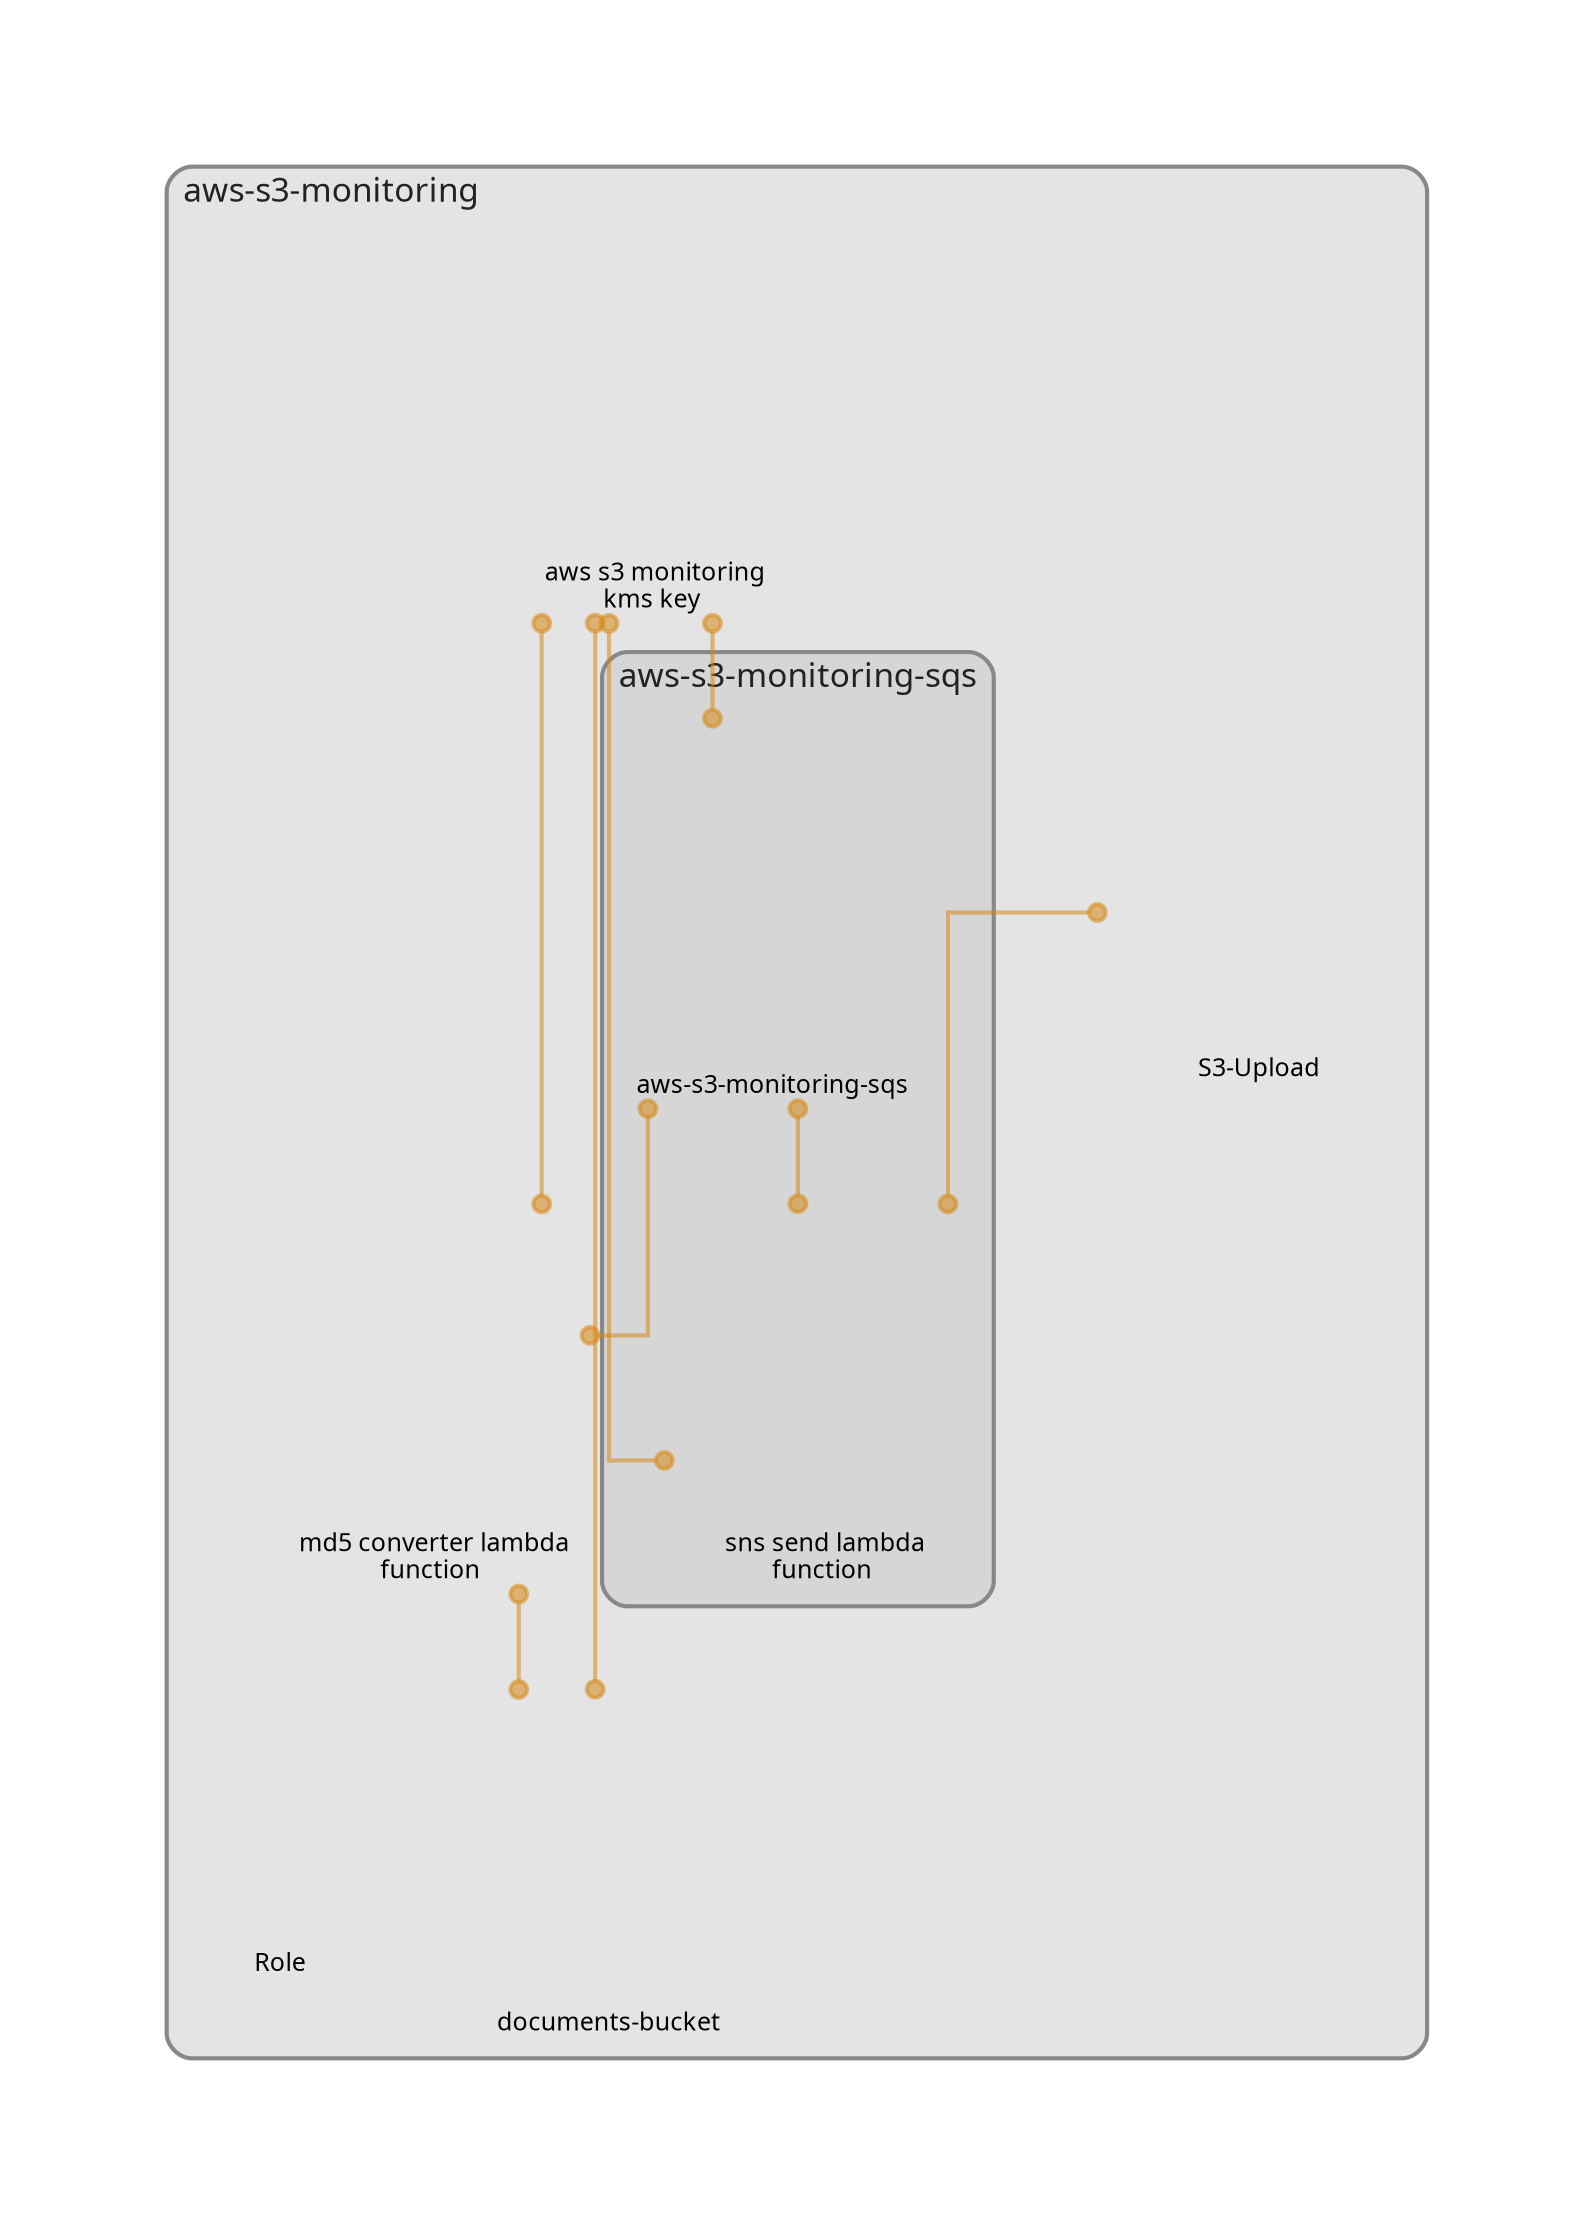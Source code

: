 digraph "Diagram" {
  splines = "ortho";
  pad = "1.0";
  nodesep = "0.60";
  ranksep = "0.75";
  fontname = "Sans-Serif";
  fontsize = "15";
  dpi = "200";
  rankdir = "BT";
  compound = "true";
  fontcolor = "#222222";
  edge [
    color = "#D5871488",
    penwidth = 2,
    arrowhead = "dot",
    arrowtail = "dot",
  ];
  node [
    shape = "box",
    style = "rounded",
    fixedsize = true,
    width = 1.7,
    height = 1.7,
    labelloc = "c",
    imagescale = true,
    fontname = "Sans-Serif",
    fontsize = 8,
    margin = 8,
  ];
  subgraph "aws-s3-monitoring" {
    subgraph "cluster-SubGraph.aws-s3-monitoring" {
      graph [
        label = "aws-s3-monitoring",
        labelloc = "b",
        labeljust = "l",
        margin = "10",
        fontsize = "16",
        penwidth = "2",
        pencolor = "#888888",
        style = "filled,rounded",
        fillcolor = "#e4e4e4",
      ];
      "aws-s3-monitoring/aws-s3-monitoring-kms/aws-s3-monitoring-kms-key" [
        label = " aws s3 monitoring\nkms key",
        fontsize = 12,
        image = "C:\Users\sz3jdii\AppData\Roaming\npm\node_modules\cdk-dia\icons\aws\Service\Arch_Security-Identity-Compliance\64\Arch_AWS-Key-Management-Services_64@5x.png",
        imagescale = "true",
        imagepos = "tc",
        penwidth = "0",
        shape = "node",
        fixedsize = "true",
        labelloc = "b",
        width = 2,
        height = 2.4819999999999998,
      ];
      "aws-s3-monitoring/aws-s3-monitoring-buckets/documents-bucket" [
        label = " documents-bucket",
        fontsize = 12,
        image = "C:\Users\sz3jdii\AppData\Roaming\npm\node_modules\cdk-dia\icons\aws\Service\Arch_Storage\64\Arch_Amazon-S3-Standard_64@5x.png",
        imagescale = "true",
        imagepos = "tc",
        penwidth = "0",
        shape = "node",
        fixedsize = "true",
        labelloc = "b",
        width = 2,
        height = 2.266,
      ];
      "aws-s3-monitoring/aws-s3-monitoring-sns/S3-Upload" [
        label = " S3-Upload",
        fontsize = 12,
        image = "C:\Users\sz3jdii\AppData\Roaming\npm\node_modules\cdk-dia\icons\aws\Service\Arch_App-Integration\Arch_64\Arch_AWS-Simple-Notification-Service_64@5x.png",
        imagescale = "true",
        imagepos = "tc",
        penwidth = "0",
        shape = "node",
        fixedsize = "true",
        labelloc = "b",
        width = 2,
        height = 2.266,
      ];
      "aws-s3-monitoring/aws-s3-monitoring-bucket-converter/md5-converter-lambda-function" [
        label = " md5 converter lambda\nfunction",
        fontsize = 12,
        image = "C:\Users\sz3jdii\AppData\Roaming\npm\node_modules\cdk-dia\icons\aws\Service\Arch_Compute\64\Arch_AWS-Lambda_64@5x.png",
        imagescale = "true",
        imagepos = "tc",
        penwidth = "0",
        shape = "node",
        fixedsize = "true",
        labelloc = "b",
        width = 2,
        height = 2.4819999999999998,
      ];
      "aws-s3-monitoring/BucketNotificationsHandler050a0587b7544547bf325f094a3db834/Role" [
        label = " Role",
        fontsize = 12,
        image = "C:\Users\sz3jdii\AppData\Roaming\npm\node_modules\cdk-dia\icons\aws\Service\Arch_Security-Identity-Compliance\64\Arch_AWS-Identity-and-Access-Management_64@5x.png",
        imagescale = "true",
        imagepos = "tc",
        penwidth = "0",
        shape = "node",
        fixedsize = "true",
        labelloc = "b",
        width = 1.2,
        height = 1.466,
      ];
      subgraph "cluster-SubGraph.aws-s3-monitoring-sqs" {
        graph [
          label = "aws-s3-monitoring-sqs",
          labelloc = "b",
          labeljust = "l",
          margin = "10",
          fontsize = "16",
          penwidth = "2",
          pencolor = "#888888",
          style = "filled,rounded",
          fillcolor = "#d6d6d6",
        ];
        "aws-s3-monitoring/aws-s3-monitoring-sqs/aws-s3-monitoring-sqs" [
          label = "\naws-s3-monitoring-sqs",
          fontsize = 12,
          image = "C:\Users\sz3jdii\AppData\Roaming\npm\node_modules\cdk-dia\icons\aws\Service\Arch_App-Integration\Arch_64\Arch_AWS-Simple-Queue-Service_64@5x.png",
          imagescale = "true",
          imagepos = "tc",
          penwidth = "0",
          shape = "node",
          fixedsize = "true",
          labelloc = "b",
          width = 2,
          height = 2.4819999999999998,
        ];
        "aws-s3-monitoring/aws-s3-monitoring-sqs/sns-send-lambda-function" [
          label = " sns send lambda\nfunction",
          fontsize = 12,
          image = "C:\Users\sz3jdii\AppData\Roaming\npm\node_modules\cdk-dia\icons\aws\Service\Arch_Compute\64\Arch_AWS-Lambda_64@5x.png",
          imagescale = "true",
          imagepos = "tc",
          penwidth = "0",
          shape = "node",
          fixedsize = "true",
          labelloc = "b",
          width = 2,
          height = 2.4819999999999998,
        ];
      }
    }
  }
  "aws-s3-monitoring/aws-s3-monitoring-sqs/aws-s3-monitoring-sqs" -> "aws-s3-monitoring/aws-s3-monitoring-kms/aws-s3-monitoring-kms-key" [
    dir = "both",
  ];
  "aws-s3-monitoring/aws-s3-monitoring-sqs/sns-send-lambda-function" -> "aws-s3-monitoring/aws-s3-monitoring-kms/aws-s3-monitoring-kms-key" [
    dir = "both",
  ];
  "aws-s3-monitoring/aws-s3-monitoring-sqs/sns-send-lambda-function" -> "aws-s3-monitoring/aws-s3-monitoring-sns/S3-Upload" [
    dir = "both",
  ];
  "aws-s3-monitoring/aws-s3-monitoring-sqs/sns-send-lambda-function" -> "aws-s3-monitoring/aws-s3-monitoring-sqs/aws-s3-monitoring-sqs" [
    dir = "both",
  ];
  "aws-s3-monitoring/aws-s3-monitoring-buckets/documents-bucket" -> "aws-s3-monitoring/aws-s3-monitoring-kms/aws-s3-monitoring-kms-key" [
    dir = "both",
  ];
  "aws-s3-monitoring/aws-s3-monitoring-buckets/documents-bucket" -> "aws-s3-monitoring/aws-s3-monitoring-bucket-converter/md5-converter-lambda-function" [
    dir = "both",
  ];
  "aws-s3-monitoring/aws-s3-monitoring-bucket-converter/md5-converter-lambda-function" -> "aws-s3-monitoring/aws-s3-monitoring-kms/aws-s3-monitoring-kms-key" [
    dir = "both",
  ];
  "aws-s3-monitoring/aws-s3-monitoring-bucket-converter/md5-converter-lambda-function" -> "aws-s3-monitoring/aws-s3-monitoring-sqs/aws-s3-monitoring-sqs" [
    dir = "both",
  ];
}